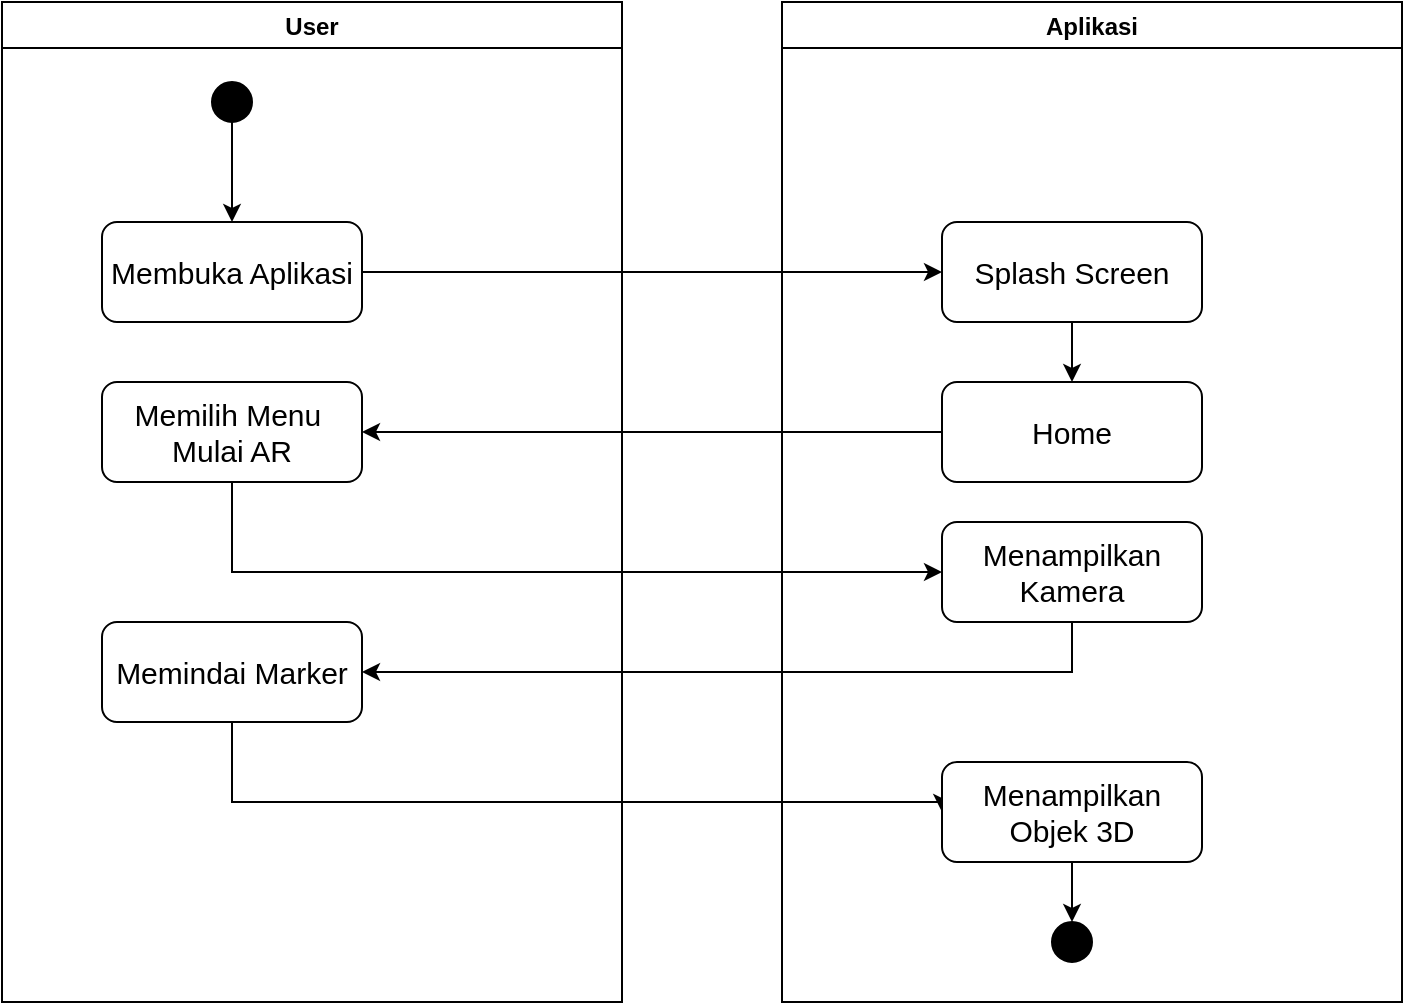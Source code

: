<mxfile version="20.2.3" type="github">
  <diagram id="Ls4yz5-yRHvdPoFZmP_N" name="Halaman-1">
    <mxGraphModel dx="1221" dy="672" grid="1" gridSize="10" guides="1" tooltips="1" connect="1" arrows="1" fold="1" page="1" pageScale="1" pageWidth="827" pageHeight="1169" math="0" shadow="0">
      <root>
        <mxCell id="0" />
        <mxCell id="1" parent="0" />
        <mxCell id="1eiF3LsraLQYIEyhDJzi-1" style="edgeStyle=orthogonalEdgeStyle;rounded=0;orthogonalLoop=1;jettySize=auto;html=1;entryX=0.5;entryY=0;entryDx=0;entryDy=0;fontSize=15;" edge="1" parent="1" source="1eiF3LsraLQYIEyhDJzi-2" target="1eiF3LsraLQYIEyhDJzi-3">
          <mxGeometry relative="1" as="geometry" />
        </mxCell>
        <mxCell id="1eiF3LsraLQYIEyhDJzi-2" value="" style="ellipse;whiteSpace=wrap;html=1;aspect=fixed;strokeColor=#000000;fillColor=#000000;" vertex="1" parent="1">
          <mxGeometry x="195" y="50" width="20" height="20" as="geometry" />
        </mxCell>
        <mxCell id="1eiF3LsraLQYIEyhDJzi-3" value="Membuka Aplikasi" style="rounded=1;whiteSpace=wrap;html=1;strokeColor=#000000;fillColor=#FFFFFF;gradientColor=none;fontSize=15;" vertex="1" parent="1">
          <mxGeometry x="140" y="120" width="130" height="50" as="geometry" />
        </mxCell>
        <mxCell id="1eiF3LsraLQYIEyhDJzi-48" style="edgeStyle=orthogonalEdgeStyle;rounded=0;orthogonalLoop=1;jettySize=auto;html=1;entryX=0;entryY=0.5;entryDx=0;entryDy=0;" edge="1" parent="1" source="1eiF3LsraLQYIEyhDJzi-10" target="1eiF3LsraLQYIEyhDJzi-25">
          <mxGeometry relative="1" as="geometry">
            <Array as="points">
              <mxPoint x="205" y="295" />
            </Array>
          </mxGeometry>
        </mxCell>
        <mxCell id="1eiF3LsraLQYIEyhDJzi-10" value="Memilih Menu&amp;nbsp;&lt;br&gt;Mulai AR" style="rounded=1;whiteSpace=wrap;html=1;strokeColor=#000000;fillColor=#FFFFFF;gradientColor=none;fontSize=15;" vertex="1" parent="1">
          <mxGeometry x="140" y="200" width="130" height="50" as="geometry" />
        </mxCell>
        <mxCell id="1eiF3LsraLQYIEyhDJzi-13" value="Memindai Marker" style="rounded=1;whiteSpace=wrap;html=1;strokeColor=#000000;fillColor=#FFFFFF;gradientColor=none;fontSize=15;" vertex="1" parent="1">
          <mxGeometry x="140" y="320" width="130" height="50" as="geometry" />
        </mxCell>
        <mxCell id="1eiF3LsraLQYIEyhDJzi-23" value="Splash Screen" style="rounded=1;whiteSpace=wrap;html=1;strokeColor=#000000;fillColor=#FFFFFF;gradientColor=none;fontSize=15;" vertex="1" parent="1">
          <mxGeometry x="560" y="120" width="130" height="50" as="geometry" />
        </mxCell>
        <mxCell id="1eiF3LsraLQYIEyhDJzi-24" value="Home" style="rounded=1;whiteSpace=wrap;html=1;strokeColor=#000000;fillColor=#FFFFFF;gradientColor=none;fontSize=15;" vertex="1" parent="1">
          <mxGeometry x="560" y="200" width="130" height="50" as="geometry" />
        </mxCell>
        <mxCell id="1eiF3LsraLQYIEyhDJzi-37" value="" style="endArrow=classic;html=1;rounded=0;fontSize=15;entryX=0.5;entryY=0;entryDx=0;entryDy=0;exitX=0.5;exitY=1;exitDx=0;exitDy=0;" edge="1" parent="1" source="1eiF3LsraLQYIEyhDJzi-23" target="1eiF3LsraLQYIEyhDJzi-24">
          <mxGeometry width="50" height="50" relative="1" as="geometry">
            <mxPoint x="140" y="290" as="sourcePoint" />
            <mxPoint x="190" y="240" as="targetPoint" />
          </mxGeometry>
        </mxCell>
        <mxCell id="1eiF3LsraLQYIEyhDJzi-38" value="" style="endArrow=classic;html=1;rounded=0;fontSize=15;exitX=1;exitY=0.5;exitDx=0;exitDy=0;entryX=0;entryY=0.5;entryDx=0;entryDy=0;" edge="1" parent="1" source="1eiF3LsraLQYIEyhDJzi-3" target="1eiF3LsraLQYIEyhDJzi-23">
          <mxGeometry width="50" height="50" relative="1" as="geometry">
            <mxPoint x="300" y="220" as="sourcePoint" />
            <mxPoint x="350" y="170" as="targetPoint" />
          </mxGeometry>
        </mxCell>
        <mxCell id="1eiF3LsraLQYIEyhDJzi-39" value="" style="endArrow=classic;html=1;rounded=0;fontSize=15;exitX=0;exitY=0.5;exitDx=0;exitDy=0;entryX=1;entryY=0.5;entryDx=0;entryDy=0;" edge="1" parent="1" source="1eiF3LsraLQYIEyhDJzi-24" target="1eiF3LsraLQYIEyhDJzi-10">
          <mxGeometry width="50" height="50" relative="1" as="geometry">
            <mxPoint x="300" y="220" as="sourcePoint" />
            <mxPoint x="350" y="170" as="targetPoint" />
          </mxGeometry>
        </mxCell>
        <mxCell id="1eiF3LsraLQYIEyhDJzi-41" style="edgeStyle=orthogonalEdgeStyle;rounded=0;orthogonalLoop=1;jettySize=auto;html=1;fontSize=15;entryX=1;entryY=0.5;entryDx=0;entryDy=0;" edge="1" parent="1" source="1eiF3LsraLQYIEyhDJzi-25" target="1eiF3LsraLQYIEyhDJzi-13">
          <mxGeometry relative="1" as="geometry">
            <mxPoint x="625" y="380" as="targetPoint" />
            <Array as="points">
              <mxPoint x="625" y="345" />
            </Array>
          </mxGeometry>
        </mxCell>
        <mxCell id="1eiF3LsraLQYIEyhDJzi-42" style="edgeStyle=orthogonalEdgeStyle;rounded=0;orthogonalLoop=1;jettySize=auto;html=1;fontSize=15;entryX=0;entryY=0.5;entryDx=0;entryDy=0;" edge="1" parent="1" source="1eiF3LsraLQYIEyhDJzi-13" target="1eiF3LsraLQYIEyhDJzi-27">
          <mxGeometry relative="1" as="geometry">
            <mxPoint x="205" y="440" as="targetPoint" />
            <Array as="points">
              <mxPoint x="205" y="410" />
              <mxPoint x="560" y="410" />
            </Array>
          </mxGeometry>
        </mxCell>
        <mxCell id="1eiF3LsraLQYIEyhDJzi-49" value="User" style="swimlane;" vertex="1" parent="1">
          <mxGeometry x="90" y="10" width="310" height="500" as="geometry" />
        </mxCell>
        <mxCell id="1eiF3LsraLQYIEyhDJzi-50" value="Aplikasi" style="swimlane;" vertex="1" parent="1">
          <mxGeometry x="480" y="10" width="310" height="500" as="geometry" />
        </mxCell>
        <mxCell id="1eiF3LsraLQYIEyhDJzi-52" style="edgeStyle=orthogonalEdgeStyle;rounded=0;orthogonalLoop=1;jettySize=auto;html=1;" edge="1" parent="1eiF3LsraLQYIEyhDJzi-50" source="1eiF3LsraLQYIEyhDJzi-27" target="1eiF3LsraLQYIEyhDJzi-51">
          <mxGeometry relative="1" as="geometry" />
        </mxCell>
        <mxCell id="1eiF3LsraLQYIEyhDJzi-27" value="Menampilkan Objek 3D" style="rounded=1;whiteSpace=wrap;html=1;strokeColor=#000000;fillColor=#FFFFFF;gradientColor=none;fontSize=15;" vertex="1" parent="1eiF3LsraLQYIEyhDJzi-50">
          <mxGeometry x="80" y="380" width="130" height="50" as="geometry" />
        </mxCell>
        <mxCell id="1eiF3LsraLQYIEyhDJzi-25" value="Menampilkan Kamera" style="rounded=1;whiteSpace=wrap;html=1;strokeColor=#000000;fillColor=#FFFFFF;gradientColor=none;fontSize=15;" vertex="1" parent="1eiF3LsraLQYIEyhDJzi-50">
          <mxGeometry x="80" y="260" width="130" height="50" as="geometry" />
        </mxCell>
        <mxCell id="1eiF3LsraLQYIEyhDJzi-51" value="" style="ellipse;whiteSpace=wrap;html=1;aspect=fixed;strokeColor=#000000;fillColor=#000000;" vertex="1" parent="1eiF3LsraLQYIEyhDJzi-50">
          <mxGeometry x="135" y="460" width="20" height="20" as="geometry" />
        </mxCell>
      </root>
    </mxGraphModel>
  </diagram>
</mxfile>
